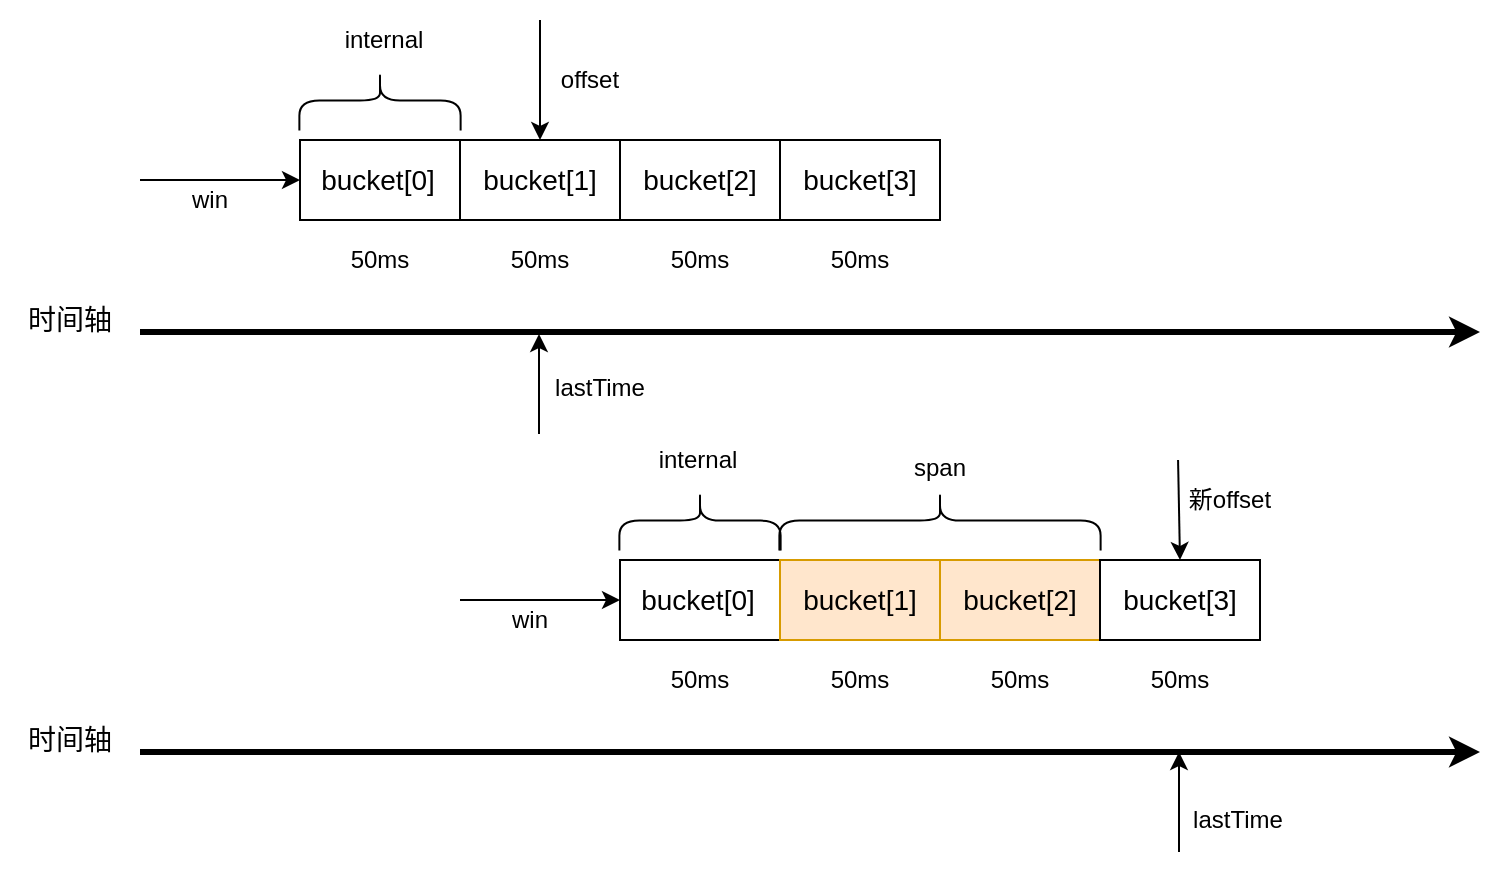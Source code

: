 <mxfile version="21.6.9" type="github">
  <diagram name="第 1 页" id="ZBHnhkbfm2vBpe4u2DsC">
    <mxGraphModel dx="1434" dy="799" grid="1" gridSize="10" guides="1" tooltips="1" connect="1" arrows="1" fold="1" page="1" pageScale="1" pageWidth="1169" pageHeight="827" math="0" shadow="0">
      <root>
        <mxCell id="0" />
        <mxCell id="1" parent="0" />
        <mxCell id="leeeet4TFIgcsiL-shBx-1" value="" style="endArrow=classic;html=1;rounded=0;strokeWidth=3;" edge="1" parent="1">
          <mxGeometry width="50" height="50" relative="1" as="geometry">
            <mxPoint x="280" y="596" as="sourcePoint" />
            <mxPoint x="950" y="596" as="targetPoint" />
          </mxGeometry>
        </mxCell>
        <mxCell id="leeeet4TFIgcsiL-shBx-2" value="" style="rounded=0;whiteSpace=wrap;html=1;" vertex="1" parent="1">
          <mxGeometry x="360" y="290" width="80" height="40" as="geometry" />
        </mxCell>
        <mxCell id="leeeet4TFIgcsiL-shBx-3" value="" style="rounded=0;whiteSpace=wrap;html=1;" vertex="1" parent="1">
          <mxGeometry x="440" y="290" width="80" height="40" as="geometry" />
        </mxCell>
        <mxCell id="leeeet4TFIgcsiL-shBx-4" value="" style="rounded=0;whiteSpace=wrap;html=1;" vertex="1" parent="1">
          <mxGeometry x="520" y="290" width="80" height="40" as="geometry" />
        </mxCell>
        <mxCell id="leeeet4TFIgcsiL-shBx-5" value="" style="rounded=0;whiteSpace=wrap;html=1;" vertex="1" parent="1">
          <mxGeometry x="600" y="290" width="80" height="40" as="geometry" />
        </mxCell>
        <mxCell id="leeeet4TFIgcsiL-shBx-6" value="&lt;font style=&quot;font-size: 14px;&quot;&gt;时间轴&lt;/font&gt;" style="text;html=1;strokeColor=none;fillColor=none;align=center;verticalAlign=middle;whiteSpace=wrap;rounded=0;" vertex="1" parent="1">
          <mxGeometry x="210" y="570" width="70" height="40" as="geometry" />
        </mxCell>
        <mxCell id="leeeet4TFIgcsiL-shBx-7" value="&lt;font style=&quot;font-size: 14px;&quot;&gt;bucket[0]&lt;/font&gt;" style="text;html=1;strokeColor=none;fillColor=none;align=center;verticalAlign=middle;whiteSpace=wrap;rounded=0;" vertex="1" parent="1">
          <mxGeometry x="364" y="290" width="70" height="40" as="geometry" />
        </mxCell>
        <mxCell id="leeeet4TFIgcsiL-shBx-8" value="&lt;font style=&quot;font-size: 14px;&quot;&gt;bucket[1]&lt;/font&gt;" style="text;html=1;strokeColor=none;fillColor=none;align=center;verticalAlign=middle;whiteSpace=wrap;rounded=0;" vertex="1" parent="1">
          <mxGeometry x="445" y="290" width="70" height="40" as="geometry" />
        </mxCell>
        <mxCell id="leeeet4TFIgcsiL-shBx-9" value="&lt;font style=&quot;font-size: 14px;&quot;&gt;bucket[2]&lt;/font&gt;" style="text;html=1;strokeColor=none;fillColor=none;align=center;verticalAlign=middle;whiteSpace=wrap;rounded=0;" vertex="1" parent="1">
          <mxGeometry x="525" y="290" width="70" height="40" as="geometry" />
        </mxCell>
        <mxCell id="leeeet4TFIgcsiL-shBx-10" value="&lt;font style=&quot;font-size: 14px;&quot;&gt;bucket[3]&lt;/font&gt;" style="text;html=1;strokeColor=none;fillColor=none;align=center;verticalAlign=middle;whiteSpace=wrap;rounded=0;" vertex="1" parent="1">
          <mxGeometry x="605" y="290" width="70" height="40" as="geometry" />
        </mxCell>
        <mxCell id="leeeet4TFIgcsiL-shBx-11" value="&lt;font style=&quot;font-size: 12px;&quot;&gt;50ms&lt;/font&gt;" style="text;html=1;strokeColor=none;fillColor=none;align=center;verticalAlign=middle;whiteSpace=wrap;rounded=0;" vertex="1" parent="1">
          <mxGeometry x="365" y="330" width="70" height="40" as="geometry" />
        </mxCell>
        <mxCell id="leeeet4TFIgcsiL-shBx-12" value="&lt;font style=&quot;font-size: 12px;&quot;&gt;50ms&lt;/font&gt;" style="text;html=1;strokeColor=none;fillColor=none;align=center;verticalAlign=middle;whiteSpace=wrap;rounded=0;" vertex="1" parent="1">
          <mxGeometry x="445" y="330" width="70" height="40" as="geometry" />
        </mxCell>
        <mxCell id="leeeet4TFIgcsiL-shBx-13" value="&lt;font style=&quot;font-size: 12px;&quot;&gt;50ms&lt;/font&gt;" style="text;html=1;strokeColor=none;fillColor=none;align=center;verticalAlign=middle;whiteSpace=wrap;rounded=0;" vertex="1" parent="1">
          <mxGeometry x="525" y="330" width="70" height="40" as="geometry" />
        </mxCell>
        <mxCell id="leeeet4TFIgcsiL-shBx-14" value="&lt;font style=&quot;font-size: 12px;&quot;&gt;50ms&lt;/font&gt;" style="text;html=1;strokeColor=none;fillColor=none;align=center;verticalAlign=middle;whiteSpace=wrap;rounded=0;" vertex="1" parent="1">
          <mxGeometry x="605" y="330" width="70" height="40" as="geometry" />
        </mxCell>
        <mxCell id="leeeet4TFIgcsiL-shBx-15" value="" style="endArrow=classic;html=1;rounded=0;entryX=0;entryY=0.5;entryDx=0;entryDy=0;" edge="1" parent="1" target="leeeet4TFIgcsiL-shBx-2">
          <mxGeometry width="50" height="50" relative="1" as="geometry">
            <mxPoint x="280" y="310" as="sourcePoint" />
            <mxPoint x="320" y="285" as="targetPoint" />
          </mxGeometry>
        </mxCell>
        <mxCell id="leeeet4TFIgcsiL-shBx-16" value="&lt;font style=&quot;font-size: 12px;&quot;&gt;win&lt;br&gt;&lt;/font&gt;" style="text;html=1;strokeColor=none;fillColor=none;align=center;verticalAlign=middle;whiteSpace=wrap;rounded=0;" vertex="1" parent="1">
          <mxGeometry x="280" y="300" width="70" height="40" as="geometry" />
        </mxCell>
        <mxCell id="leeeet4TFIgcsiL-shBx-17" value="" style="endArrow=classic;html=1;rounded=0;entryX=0.5;entryY=0;entryDx=0;entryDy=0;" edge="1" parent="1" target="leeeet4TFIgcsiL-shBx-8">
          <mxGeometry width="50" height="50" relative="1" as="geometry">
            <mxPoint x="480" y="230" as="sourcePoint" />
            <mxPoint x="420" y="170" as="targetPoint" />
          </mxGeometry>
        </mxCell>
        <mxCell id="leeeet4TFIgcsiL-shBx-18" value="&lt;font style=&quot;font-size: 12px;&quot;&gt;offset&lt;br&gt;&lt;/font&gt;" style="text;html=1;strokeColor=none;fillColor=none;align=center;verticalAlign=middle;whiteSpace=wrap;rounded=0;" vertex="1" parent="1">
          <mxGeometry x="470" y="240" width="70" height="40" as="geometry" />
        </mxCell>
        <mxCell id="leeeet4TFIgcsiL-shBx-19" value="" style="endArrow=classic;html=1;rounded=0;" edge="1" parent="1">
          <mxGeometry width="50" height="50" relative="1" as="geometry">
            <mxPoint x="799.5" y="646" as="sourcePoint" />
            <mxPoint x="799.5" y="596" as="targetPoint" />
          </mxGeometry>
        </mxCell>
        <mxCell id="leeeet4TFIgcsiL-shBx-20" value="&lt;font style=&quot;font-size: 12px;&quot;&gt;lastTime&lt;br&gt;&lt;/font&gt;" style="text;html=1;strokeColor=none;fillColor=none;align=center;verticalAlign=middle;whiteSpace=wrap;rounded=0;" vertex="1" parent="1">
          <mxGeometry x="794" y="610" width="70" height="40" as="geometry" />
        </mxCell>
        <mxCell id="leeeet4TFIgcsiL-shBx-21" value="" style="shape=curlyBracket;whiteSpace=wrap;html=1;rounded=1;labelPosition=left;verticalLabelPosition=middle;align=right;verticalAlign=middle;rotation=90;" vertex="1" parent="1">
          <mxGeometry x="385" y="230" width="30" height="80.62" as="geometry" />
        </mxCell>
        <mxCell id="leeeet4TFIgcsiL-shBx-22" value="&lt;font style=&quot;font-size: 12px;&quot;&gt;internal&lt;br&gt;&lt;/font&gt;" style="text;html=1;strokeColor=none;fillColor=none;align=center;verticalAlign=middle;whiteSpace=wrap;rounded=0;" vertex="1" parent="1">
          <mxGeometry x="367" y="220" width="70" height="40" as="geometry" />
        </mxCell>
        <mxCell id="leeeet4TFIgcsiL-shBx-41" value="" style="rounded=0;whiteSpace=wrap;html=1;" vertex="1" parent="1">
          <mxGeometry x="520" y="500" width="80" height="40" as="geometry" />
        </mxCell>
        <mxCell id="leeeet4TFIgcsiL-shBx-42" value="" style="rounded=0;whiteSpace=wrap;html=1;fillColor=#ffe6cc;strokeColor=#d79b00;" vertex="1" parent="1">
          <mxGeometry x="600" y="500" width="80" height="40" as="geometry" />
        </mxCell>
        <mxCell id="leeeet4TFIgcsiL-shBx-43" value="" style="rounded=0;whiteSpace=wrap;html=1;fillColor=#ffe6cc;strokeColor=#d79b00;" vertex="1" parent="1">
          <mxGeometry x="680" y="500" width="80" height="40" as="geometry" />
        </mxCell>
        <mxCell id="leeeet4TFIgcsiL-shBx-44" value="" style="rounded=0;whiteSpace=wrap;html=1;" vertex="1" parent="1">
          <mxGeometry x="760" y="500" width="80" height="40" as="geometry" />
        </mxCell>
        <mxCell id="leeeet4TFIgcsiL-shBx-45" value="&lt;font style=&quot;font-size: 14px;&quot;&gt;bucket[0]&lt;/font&gt;" style="text;html=1;strokeColor=none;fillColor=none;align=center;verticalAlign=middle;whiteSpace=wrap;rounded=0;" vertex="1" parent="1">
          <mxGeometry x="524" y="500" width="70" height="40" as="geometry" />
        </mxCell>
        <mxCell id="leeeet4TFIgcsiL-shBx-46" value="&lt;font style=&quot;font-size: 14px;&quot;&gt;bucket[1]&lt;/font&gt;" style="text;html=1;strokeColor=none;fillColor=none;align=center;verticalAlign=middle;whiteSpace=wrap;rounded=0;" vertex="1" parent="1">
          <mxGeometry x="605" y="500" width="70" height="40" as="geometry" />
        </mxCell>
        <mxCell id="leeeet4TFIgcsiL-shBx-47" value="&lt;font style=&quot;font-size: 14px;&quot;&gt;bucket[2]&lt;/font&gt;" style="text;html=1;strokeColor=none;fillColor=none;align=center;verticalAlign=middle;whiteSpace=wrap;rounded=0;" vertex="1" parent="1">
          <mxGeometry x="685" y="500" width="70" height="40" as="geometry" />
        </mxCell>
        <mxCell id="leeeet4TFIgcsiL-shBx-48" value="&lt;font style=&quot;font-size: 14px;&quot;&gt;bucket[3]&lt;/font&gt;" style="text;html=1;strokeColor=none;fillColor=none;align=center;verticalAlign=middle;whiteSpace=wrap;rounded=0;" vertex="1" parent="1">
          <mxGeometry x="765" y="500" width="70" height="40" as="geometry" />
        </mxCell>
        <mxCell id="leeeet4TFIgcsiL-shBx-49" value="&lt;font style=&quot;font-size: 12px;&quot;&gt;50ms&lt;/font&gt;" style="text;html=1;strokeColor=none;fillColor=none;align=center;verticalAlign=middle;whiteSpace=wrap;rounded=0;" vertex="1" parent="1">
          <mxGeometry x="525" y="540" width="70" height="40" as="geometry" />
        </mxCell>
        <mxCell id="leeeet4TFIgcsiL-shBx-50" value="&lt;font style=&quot;font-size: 12px;&quot;&gt;50ms&lt;/font&gt;" style="text;html=1;strokeColor=none;fillColor=none;align=center;verticalAlign=middle;whiteSpace=wrap;rounded=0;" vertex="1" parent="1">
          <mxGeometry x="605" y="540" width="70" height="40" as="geometry" />
        </mxCell>
        <mxCell id="leeeet4TFIgcsiL-shBx-51" value="&lt;font style=&quot;font-size: 12px;&quot;&gt;50ms&lt;/font&gt;" style="text;html=1;strokeColor=none;fillColor=none;align=center;verticalAlign=middle;whiteSpace=wrap;rounded=0;" vertex="1" parent="1">
          <mxGeometry x="685" y="540" width="70" height="40" as="geometry" />
        </mxCell>
        <mxCell id="leeeet4TFIgcsiL-shBx-52" value="&lt;font style=&quot;font-size: 12px;&quot;&gt;50ms&lt;/font&gt;" style="text;html=1;strokeColor=none;fillColor=none;align=center;verticalAlign=middle;whiteSpace=wrap;rounded=0;" vertex="1" parent="1">
          <mxGeometry x="765" y="540" width="70" height="40" as="geometry" />
        </mxCell>
        <mxCell id="leeeet4TFIgcsiL-shBx-53" value="" style="endArrow=classic;html=1;rounded=0;entryX=0;entryY=0.5;entryDx=0;entryDy=0;" edge="1" parent="1" target="leeeet4TFIgcsiL-shBx-41">
          <mxGeometry width="50" height="50" relative="1" as="geometry">
            <mxPoint x="440" y="520" as="sourcePoint" />
            <mxPoint x="480" y="495" as="targetPoint" />
          </mxGeometry>
        </mxCell>
        <mxCell id="leeeet4TFIgcsiL-shBx-54" value="&lt;font style=&quot;font-size: 12px;&quot;&gt;win&lt;br&gt;&lt;/font&gt;" style="text;html=1;strokeColor=none;fillColor=none;align=center;verticalAlign=middle;whiteSpace=wrap;rounded=0;" vertex="1" parent="1">
          <mxGeometry x="440" y="510" width="70" height="40" as="geometry" />
        </mxCell>
        <mxCell id="leeeet4TFIgcsiL-shBx-55" value="" style="endArrow=classic;html=1;rounded=0;entryX=0.5;entryY=0;entryDx=0;entryDy=0;exitX=0.129;exitY=0;exitDx=0;exitDy=0;exitPerimeter=0;" edge="1" parent="1" source="leeeet4TFIgcsiL-shBx-56">
          <mxGeometry width="50" height="50" relative="1" as="geometry">
            <mxPoint x="800" y="410" as="sourcePoint" />
            <mxPoint x="800" y="500" as="targetPoint" />
          </mxGeometry>
        </mxCell>
        <mxCell id="leeeet4TFIgcsiL-shBx-56" value="&lt;font style=&quot;font-size: 12px;&quot;&gt;新offset&lt;br&gt;&lt;/font&gt;" style="text;html=1;strokeColor=none;fillColor=none;align=center;verticalAlign=middle;whiteSpace=wrap;rounded=0;" vertex="1" parent="1">
          <mxGeometry x="790" y="450" width="70" height="40" as="geometry" />
        </mxCell>
        <mxCell id="leeeet4TFIgcsiL-shBx-57" value="" style="shape=curlyBracket;whiteSpace=wrap;html=1;rounded=1;labelPosition=left;verticalLabelPosition=middle;align=right;verticalAlign=middle;rotation=90;" vertex="1" parent="1">
          <mxGeometry x="545" y="440" width="30" height="80.62" as="geometry" />
        </mxCell>
        <mxCell id="leeeet4TFIgcsiL-shBx-58" value="&lt;font style=&quot;font-size: 12px;&quot;&gt;internal&lt;br&gt;&lt;/font&gt;" style="text;html=1;strokeColor=none;fillColor=none;align=center;verticalAlign=middle;whiteSpace=wrap;rounded=0;" vertex="1" parent="1">
          <mxGeometry x="524" y="430" width="70" height="40" as="geometry" />
        </mxCell>
        <mxCell id="leeeet4TFIgcsiL-shBx-59" value="" style="endArrow=classic;html=1;rounded=0;strokeWidth=3;" edge="1" parent="1">
          <mxGeometry width="50" height="50" relative="1" as="geometry">
            <mxPoint x="280" y="386" as="sourcePoint" />
            <mxPoint x="950" y="386" as="targetPoint" />
          </mxGeometry>
        </mxCell>
        <mxCell id="leeeet4TFIgcsiL-shBx-60" value="&lt;font style=&quot;font-size: 14px;&quot;&gt;时间轴&lt;/font&gt;" style="text;html=1;strokeColor=none;fillColor=none;align=center;verticalAlign=middle;whiteSpace=wrap;rounded=0;" vertex="1" parent="1">
          <mxGeometry x="210" y="360" width="70" height="40" as="geometry" />
        </mxCell>
        <mxCell id="leeeet4TFIgcsiL-shBx-61" value="" style="endArrow=classic;html=1;rounded=0;" edge="1" parent="1">
          <mxGeometry width="50" height="50" relative="1" as="geometry">
            <mxPoint x="479.5" y="437" as="sourcePoint" />
            <mxPoint x="479.5" y="387" as="targetPoint" />
          </mxGeometry>
        </mxCell>
        <mxCell id="leeeet4TFIgcsiL-shBx-62" value="&lt;font style=&quot;font-size: 12px;&quot;&gt;lastTime&lt;br&gt;&lt;/font&gt;" style="text;html=1;strokeColor=none;fillColor=none;align=center;verticalAlign=middle;whiteSpace=wrap;rounded=0;" vertex="1" parent="1">
          <mxGeometry x="475" y="394" width="70" height="40" as="geometry" />
        </mxCell>
        <mxCell id="leeeet4TFIgcsiL-shBx-65" value="" style="shape=curlyBracket;whiteSpace=wrap;html=1;rounded=1;labelPosition=left;verticalLabelPosition=middle;align=right;verticalAlign=middle;rotation=90;" vertex="1" parent="1">
          <mxGeometry x="665" y="400" width="30" height="160.62" as="geometry" />
        </mxCell>
        <mxCell id="leeeet4TFIgcsiL-shBx-66" value="&lt;font style=&quot;font-size: 12px;&quot;&gt;span&lt;br&gt;&lt;/font&gt;" style="text;html=1;strokeColor=none;fillColor=none;align=center;verticalAlign=middle;whiteSpace=wrap;rounded=0;" vertex="1" parent="1">
          <mxGeometry x="645" y="434" width="70" height="40" as="geometry" />
        </mxCell>
      </root>
    </mxGraphModel>
  </diagram>
</mxfile>
